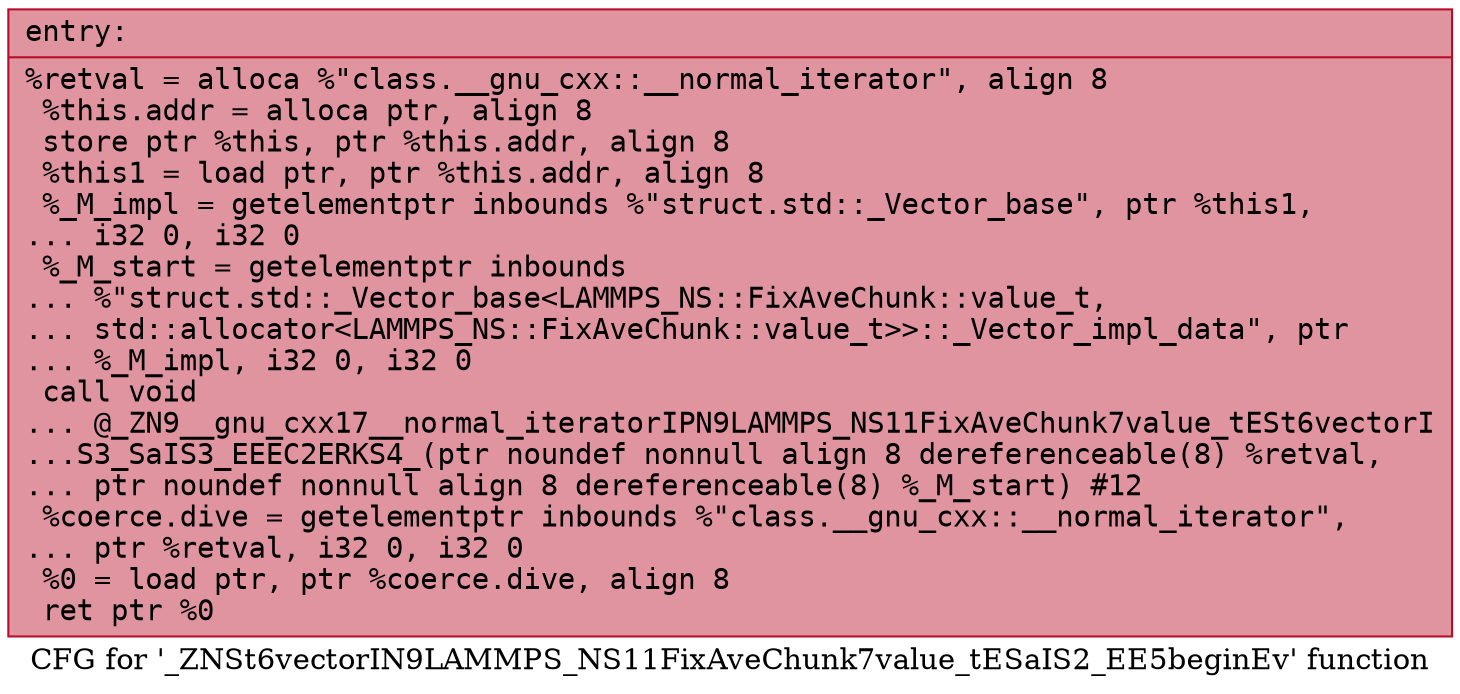 digraph "CFG for '_ZNSt6vectorIN9LAMMPS_NS11FixAveChunk7value_tESaIS2_EE5beginEv' function" {
	label="CFG for '_ZNSt6vectorIN9LAMMPS_NS11FixAveChunk7value_tESaIS2_EE5beginEv' function";

	Node0x56128945e9d0 [shape=record,color="#b70d28ff", style=filled, fillcolor="#b70d2870" fontname="Courier",label="{entry:\l|  %retval = alloca %\"class.__gnu_cxx::__normal_iterator\", align 8\l  %this.addr = alloca ptr, align 8\l  store ptr %this, ptr %this.addr, align 8\l  %this1 = load ptr, ptr %this.addr, align 8\l  %_M_impl = getelementptr inbounds %\"struct.std::_Vector_base\", ptr %this1,\l... i32 0, i32 0\l  %_M_start = getelementptr inbounds\l... %\"struct.std::_Vector_base\<LAMMPS_NS::FixAveChunk::value_t,\l... std::allocator\<LAMMPS_NS::FixAveChunk::value_t\>\>::_Vector_impl_data\", ptr\l... %_M_impl, i32 0, i32 0\l  call void\l... @_ZN9__gnu_cxx17__normal_iteratorIPN9LAMMPS_NS11FixAveChunk7value_tESt6vectorI\l...S3_SaIS3_EEEC2ERKS4_(ptr noundef nonnull align 8 dereferenceable(8) %retval,\l... ptr noundef nonnull align 8 dereferenceable(8) %_M_start) #12\l  %coerce.dive = getelementptr inbounds %\"class.__gnu_cxx::__normal_iterator\",\l... ptr %retval, i32 0, i32 0\l  %0 = load ptr, ptr %coerce.dive, align 8\l  ret ptr %0\l}"];
}
